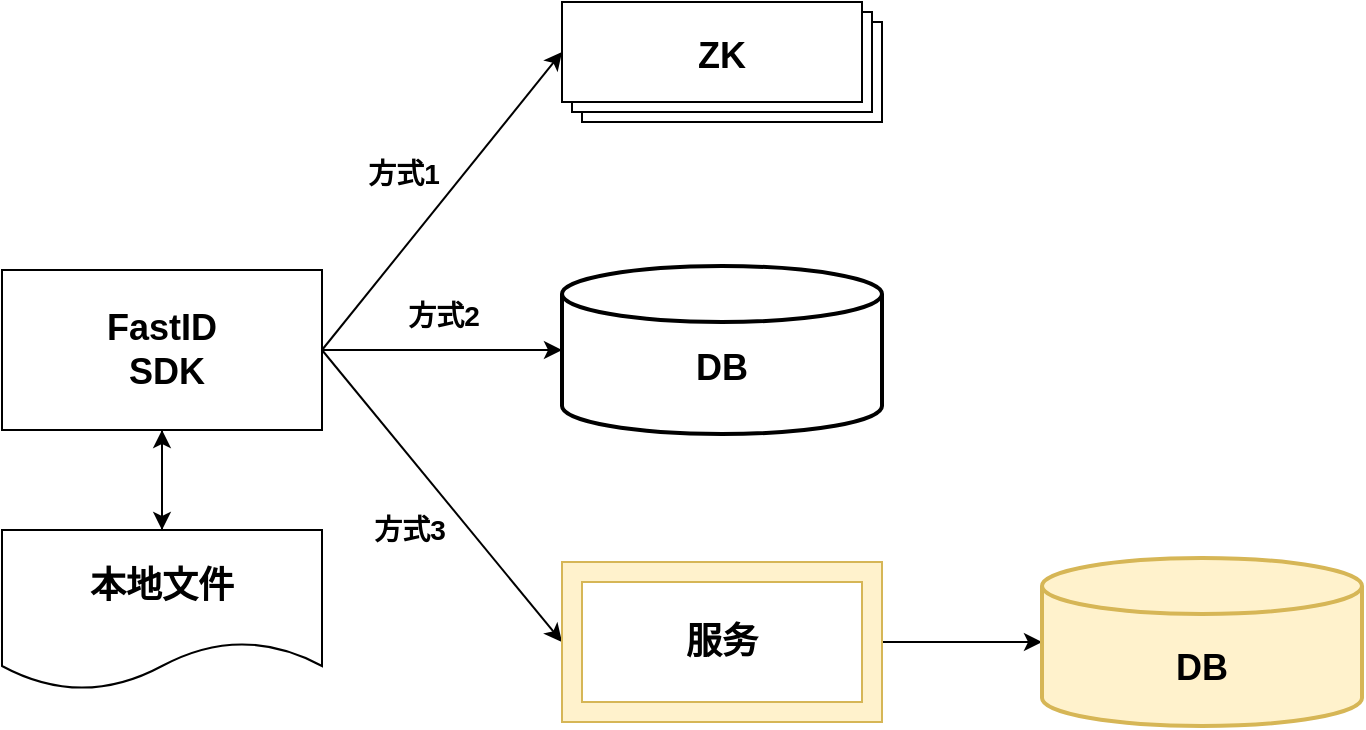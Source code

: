 <mxfile version="21.6.9" type="github">
  <diagram name="第 1 页" id="MMufT1xiV4ObZSzZsB_w">
    <mxGraphModel dx="873" dy="1249" grid="1" gridSize="10" guides="1" tooltips="1" connect="1" arrows="1" fold="1" page="1" pageScale="1" pageWidth="827" pageHeight="1169" math="0" shadow="0">
      <root>
        <mxCell id="0" />
        <mxCell id="1" parent="0" />
        <mxCell id="pmYFR18pi3lcs0r0VoXA-14" style="rounded=0;orthogonalLoop=1;jettySize=auto;html=1;exitX=1;exitY=0.5;exitDx=0;exitDy=0;entryX=0;entryY=0;entryDx=0;entryDy=25;entryPerimeter=0;" edge="1" parent="1" source="pmYFR18pi3lcs0r0VoXA-1" target="pmYFR18pi3lcs0r0VoXA-6">
          <mxGeometry relative="1" as="geometry" />
        </mxCell>
        <mxCell id="pmYFR18pi3lcs0r0VoXA-16" style="rounded=0;orthogonalLoop=1;jettySize=auto;html=1;exitX=1;exitY=0.5;exitDx=0;exitDy=0;entryX=0;entryY=0.5;entryDx=0;entryDy=0;entryPerimeter=0;" edge="1" parent="1" source="pmYFR18pi3lcs0r0VoXA-1" target="pmYFR18pi3lcs0r0VoXA-7">
          <mxGeometry relative="1" as="geometry" />
        </mxCell>
        <mxCell id="pmYFR18pi3lcs0r0VoXA-18" style="edgeStyle=orthogonalEdgeStyle;rounded=0;orthogonalLoop=1;jettySize=auto;html=1;exitX=0.5;exitY=1;exitDx=0;exitDy=0;entryX=0.5;entryY=0;entryDx=0;entryDy=0;" edge="1" parent="1" source="pmYFR18pi3lcs0r0VoXA-1" target="pmYFR18pi3lcs0r0VoXA-3">
          <mxGeometry relative="1" as="geometry">
            <mxPoint x="200" y="390" as="targetPoint" />
          </mxGeometry>
        </mxCell>
        <mxCell id="pmYFR18pi3lcs0r0VoXA-1" value="" style="rounded=0;whiteSpace=wrap;html=1;" vertex="1" parent="1">
          <mxGeometry x="120" y="254" width="160" height="80" as="geometry" />
        </mxCell>
        <mxCell id="pmYFR18pi3lcs0r0VoXA-21" style="edgeStyle=orthogonalEdgeStyle;rounded=0;orthogonalLoop=1;jettySize=auto;html=1;exitX=0.5;exitY=0;exitDx=0;exitDy=0;entryX=0.5;entryY=1;entryDx=0;entryDy=0;" edge="1" parent="1" source="pmYFR18pi3lcs0r0VoXA-3" target="pmYFR18pi3lcs0r0VoXA-1">
          <mxGeometry relative="1" as="geometry" />
        </mxCell>
        <mxCell id="pmYFR18pi3lcs0r0VoXA-3" value="&lt;b&gt;&lt;font style=&quot;font-size: 18px;&quot;&gt;本地文件&lt;/font&gt;&lt;/b&gt;" style="shape=document;whiteSpace=wrap;html=1;boundedLbl=1;" vertex="1" parent="1">
          <mxGeometry x="120" y="384" width="160" height="80" as="geometry" />
        </mxCell>
        <mxCell id="pmYFR18pi3lcs0r0VoXA-15" style="edgeStyle=orthogonalEdgeStyle;rounded=0;orthogonalLoop=1;jettySize=auto;html=1;exitX=1;exitY=0.5;exitDx=0;exitDy=0;entryX=0;entryY=0.5;entryDx=0;entryDy=0;entryPerimeter=0;" edge="1" parent="1" source="pmYFR18pi3lcs0r0VoXA-1" target="pmYFR18pi3lcs0r0VoXA-4">
          <mxGeometry relative="1" as="geometry" />
        </mxCell>
        <mxCell id="pmYFR18pi3lcs0r0VoXA-4" value="" style="strokeWidth=2;html=1;shape=mxgraph.flowchart.database;whiteSpace=wrap;" vertex="1" parent="1">
          <mxGeometry x="400" y="252" width="160" height="84" as="geometry" />
        </mxCell>
        <mxCell id="pmYFR18pi3lcs0r0VoXA-6" value="" style="verticalLabelPosition=bottom;verticalAlign=top;html=1;shape=mxgraph.basic.layered_rect;dx=10;outlineConnect=0;whiteSpace=wrap;align=left;" vertex="1" parent="1">
          <mxGeometry x="400" y="120" width="160" height="60" as="geometry" />
        </mxCell>
        <mxCell id="pmYFR18pi3lcs0r0VoXA-17" style="edgeStyle=orthogonalEdgeStyle;rounded=0;orthogonalLoop=1;jettySize=auto;html=1;exitX=1;exitY=0.5;exitDx=0;exitDy=0;exitPerimeter=0;entryX=0;entryY=0.5;entryDx=0;entryDy=0;entryPerimeter=0;" edge="1" parent="1" source="pmYFR18pi3lcs0r0VoXA-7" target="pmYFR18pi3lcs0r0VoXA-8">
          <mxGeometry relative="1" as="geometry" />
        </mxCell>
        <mxCell id="pmYFR18pi3lcs0r0VoXA-7" value="" style="verticalLabelPosition=bottom;verticalAlign=top;html=1;shape=mxgraph.basic.frame;dx=10;whiteSpace=wrap;labelBackgroundColor=default;fillColor=#fff2cc;strokeColor=#d6b656;" vertex="1" parent="1">
          <mxGeometry x="400" y="400" width="160" height="80" as="geometry" />
        </mxCell>
        <mxCell id="pmYFR18pi3lcs0r0VoXA-8" value="" style="strokeWidth=2;html=1;shape=mxgraph.flowchart.database;whiteSpace=wrap;fillColor=#fff2cc;strokeColor=#d6b656;" vertex="1" parent="1">
          <mxGeometry x="640" y="398" width="160" height="84" as="geometry" />
        </mxCell>
        <mxCell id="pmYFR18pi3lcs0r0VoXA-9" value="&lt;b&gt;&lt;font style=&quot;font-size: 18px;&quot;&gt;ZK&lt;/font&gt;&lt;/b&gt;" style="text;strokeColor=none;align=center;fillColor=none;html=1;verticalAlign=middle;whiteSpace=wrap;rounded=0;" vertex="1" parent="1">
          <mxGeometry x="440" y="132" width="80" height="30" as="geometry" />
        </mxCell>
        <mxCell id="pmYFR18pi3lcs0r0VoXA-10" value="&lt;span style=&quot;font-size: 18px;&quot;&gt;&lt;b&gt;DB&lt;/b&gt;&lt;/span&gt;" style="text;strokeColor=none;align=center;fillColor=none;html=1;verticalAlign=middle;whiteSpace=wrap;rounded=0;" vertex="1" parent="1">
          <mxGeometry x="440" y="288" width="80" height="30" as="geometry" />
        </mxCell>
        <mxCell id="pmYFR18pi3lcs0r0VoXA-11" value="&lt;span style=&quot;font-size: 18px;&quot;&gt;&lt;b&gt;服务&lt;/b&gt;&lt;/span&gt;" style="text;strokeColor=none;align=center;fillColor=none;html=1;verticalAlign=middle;whiteSpace=wrap;rounded=0;" vertex="1" parent="1">
          <mxGeometry x="440" y="425" width="80" height="30" as="geometry" />
        </mxCell>
        <mxCell id="pmYFR18pi3lcs0r0VoXA-12" value="&lt;b&gt;&lt;font style=&quot;font-size: 18px;&quot;&gt;DB&lt;/font&gt;&lt;/b&gt;" style="text;strokeColor=none;align=center;fillColor=none;html=1;verticalAlign=middle;whiteSpace=wrap;rounded=0;" vertex="1" parent="1">
          <mxGeometry x="680" y="438" width="80" height="30" as="geometry" />
        </mxCell>
        <mxCell id="pmYFR18pi3lcs0r0VoXA-13" value="&lt;span style=&quot;font-size: 18px;&quot;&gt;&lt;b&gt;FastID&lt;br&gt;&amp;nbsp;SDK&lt;/b&gt;&lt;/span&gt;" style="text;strokeColor=none;align=center;fillColor=none;html=1;verticalAlign=middle;whiteSpace=wrap;rounded=0;" vertex="1" parent="1">
          <mxGeometry x="160" y="279" width="80" height="30" as="geometry" />
        </mxCell>
        <mxCell id="pmYFR18pi3lcs0r0VoXA-22" value="&lt;b&gt;&lt;font style=&quot;font-size: 14px;&quot;&gt;方式1&lt;/font&gt;&lt;/b&gt;" style="text;strokeColor=none;align=center;fillColor=none;html=1;verticalAlign=middle;whiteSpace=wrap;rounded=0;" vertex="1" parent="1">
          <mxGeometry x="281" y="191" width="80" height="30" as="geometry" />
        </mxCell>
        <mxCell id="pmYFR18pi3lcs0r0VoXA-23" value="&lt;b&gt;&lt;font style=&quot;font-size: 14px;&quot;&gt;方式2&lt;br&gt;&lt;/font&gt;&lt;/b&gt;" style="text;strokeColor=none;align=center;fillColor=none;html=1;verticalAlign=middle;whiteSpace=wrap;rounded=0;" vertex="1" parent="1">
          <mxGeometry x="301" y="262" width="80" height="30" as="geometry" />
        </mxCell>
        <mxCell id="pmYFR18pi3lcs0r0VoXA-25" value="&lt;b&gt;&lt;font style=&quot;font-size: 14px;&quot;&gt;方式3&lt;/font&gt;&lt;/b&gt;" style="text;strokeColor=none;align=center;fillColor=none;html=1;verticalAlign=middle;whiteSpace=wrap;rounded=0;" vertex="1" parent="1">
          <mxGeometry x="284" y="369" width="80" height="30" as="geometry" />
        </mxCell>
      </root>
    </mxGraphModel>
  </diagram>
</mxfile>
